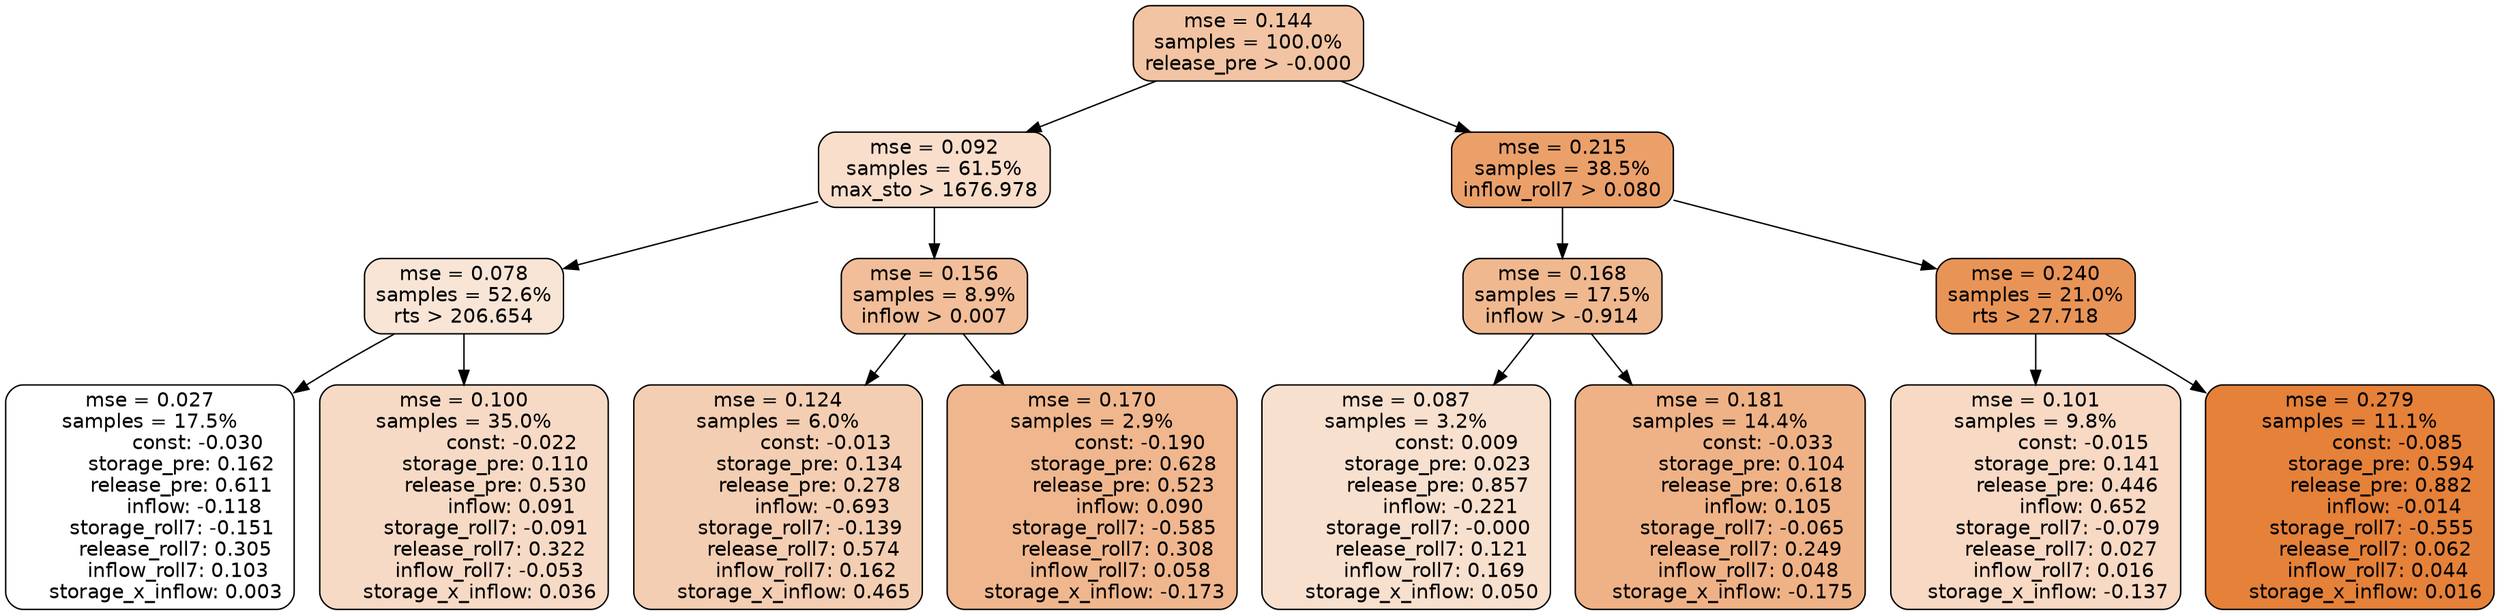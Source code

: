 digraph tree {
node [shape=rectangle, style="filled, rounded", color="black", fontname=helvetica] ;
edge [fontname=helvetica] ;
	"0" [label="mse = 0.144
samples = 100.0%
release_pre > -0.000", fillcolor="#f2c4a3"]
	"1" [label="mse = 0.092
samples = 61.5%
max_sto > 1676.978", fillcolor="#f8decb"]
	"8" [label="mse = 0.215
samples = 38.5%
inflow_roll7 > 0.080", fillcolor="#eba06a"]
	"2" [label="mse = 0.078
samples = 52.6%
rts > 206.654", fillcolor="#f9e5d6"]
	"5" [label="mse = 0.156
samples = 8.9%
inflow > 0.007", fillcolor="#f1be99"]
	"9" [label="mse = 0.168
samples = 17.5%
inflow > -0.914", fillcolor="#f0b88f"]
	"12" [label="mse = 0.240
samples = 21.0%
rts > 27.718", fillcolor="#e99457"]
	"4" [label="mse = 0.027
samples = 17.5%
               const: -0.030
          storage_pre: 0.162
          release_pre: 0.611
              inflow: -0.118
       storage_roll7: -0.151
        release_roll7: 0.305
         inflow_roll7: 0.103
     storage_x_inflow: 0.003", fillcolor="#ffffff"]
	"3" [label="mse = 0.100
samples = 35.0%
               const: -0.022
          storage_pre: 0.110
          release_pre: 0.530
               inflow: 0.091
       storage_roll7: -0.091
        release_roll7: 0.322
        inflow_roll7: -0.053
     storage_x_inflow: 0.036", fillcolor="#f7dac5"]
	"6" [label="mse = 0.124
samples = 6.0%
               const: -0.013
          storage_pre: 0.134
          release_pre: 0.278
              inflow: -0.693
       storage_roll7: -0.139
        release_roll7: 0.574
         inflow_roll7: 0.162
     storage_x_inflow: 0.465", fillcolor="#f4ceb2"]
	"7" [label="mse = 0.170
samples = 2.9%
               const: -0.190
          storage_pre: 0.628
          release_pre: 0.523
               inflow: 0.090
       storage_roll7: -0.585
        release_roll7: 0.308
         inflow_roll7: 0.058
    storage_x_inflow: -0.173", fillcolor="#f0b78e"]
	"10" [label="mse = 0.087
samples = 3.2%
                const: 0.009
          storage_pre: 0.023
          release_pre: 0.857
              inflow: -0.221
       storage_roll7: -0.000
        release_roll7: 0.121
         inflow_roll7: 0.169
     storage_x_inflow: 0.050", fillcolor="#f8e0cf"]
	"11" [label="mse = 0.181
samples = 14.4%
               const: -0.033
          storage_pre: 0.104
          release_pre: 0.618
               inflow: 0.105
       storage_roll7: -0.065
        release_roll7: 0.249
         inflow_roll7: 0.048
    storage_x_inflow: -0.175", fillcolor="#efb286"]
	"13" [label="mse = 0.101
samples = 9.8%
               const: -0.015
          storage_pre: 0.141
          release_pre: 0.446
               inflow: 0.652
       storage_roll7: -0.079
        release_roll7: 0.027
         inflow_roll7: 0.016
    storage_x_inflow: -0.137", fillcolor="#f7d9c4"]
	"14" [label="mse = 0.279
samples = 11.1%
               const: -0.085
          storage_pre: 0.594
          release_pre: 0.882
              inflow: -0.014
       storage_roll7: -0.555
        release_roll7: 0.062
         inflow_roll7: 0.044
     storage_x_inflow: 0.016", fillcolor="#e58139"]

	"0" -> "1"
	"0" -> "8"
	"1" -> "2"
	"1" -> "5"
	"8" -> "9"
	"8" -> "12"
	"2" -> "3"
	"2" -> "4"
	"5" -> "6"
	"5" -> "7"
	"9" -> "10"
	"9" -> "11"
	"12" -> "13"
	"12" -> "14"
}
